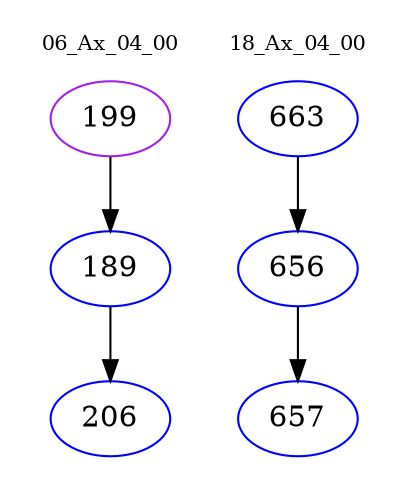 digraph{
subgraph cluster_0 {
color = white
label = "06_Ax_04_00";
fontsize=10;
T0_199 [label="199", color="purple"]
T0_199 -> T0_189 [color="black"]
T0_189 [label="189", color="blue"]
T0_189 -> T0_206 [color="black"]
T0_206 [label="206", color="blue"]
}
subgraph cluster_1 {
color = white
label = "18_Ax_04_00";
fontsize=10;
T1_663 [label="663", color="blue"]
T1_663 -> T1_656 [color="black"]
T1_656 [label="656", color="blue"]
T1_656 -> T1_657 [color="black"]
T1_657 [label="657", color="blue"]
}
}
